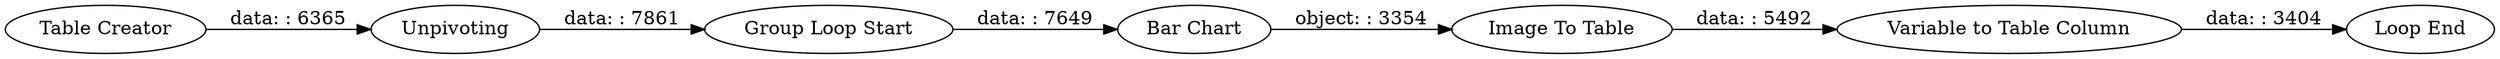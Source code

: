 digraph {
	"-3858704610327638853_5" [label="Image To Table"]
	"-3858704610327638853_3" [label="Group Loop Start"]
	"-3858704610327638853_1" [label="Table Creator"]
	"-3858704610327638853_4" [label="Bar Chart"]
	"-3858704610327638853_7" [label="Variable to Table Column"]
	"-3858704610327638853_8" [label="Loop End"]
	"-3858704610327638853_2" [label=Unpivoting]
	"-3858704610327638853_1" -> "-3858704610327638853_2" [label="data: : 6365"]
	"-3858704610327638853_3" -> "-3858704610327638853_4" [label="data: : 7649"]
	"-3858704610327638853_2" -> "-3858704610327638853_3" [label="data: : 7861"]
	"-3858704610327638853_4" -> "-3858704610327638853_5" [label="object: : 3354"]
	"-3858704610327638853_5" -> "-3858704610327638853_7" [label="data: : 5492"]
	"-3858704610327638853_7" -> "-3858704610327638853_8" [label="data: : 3404"]
	rankdir=LR
}
